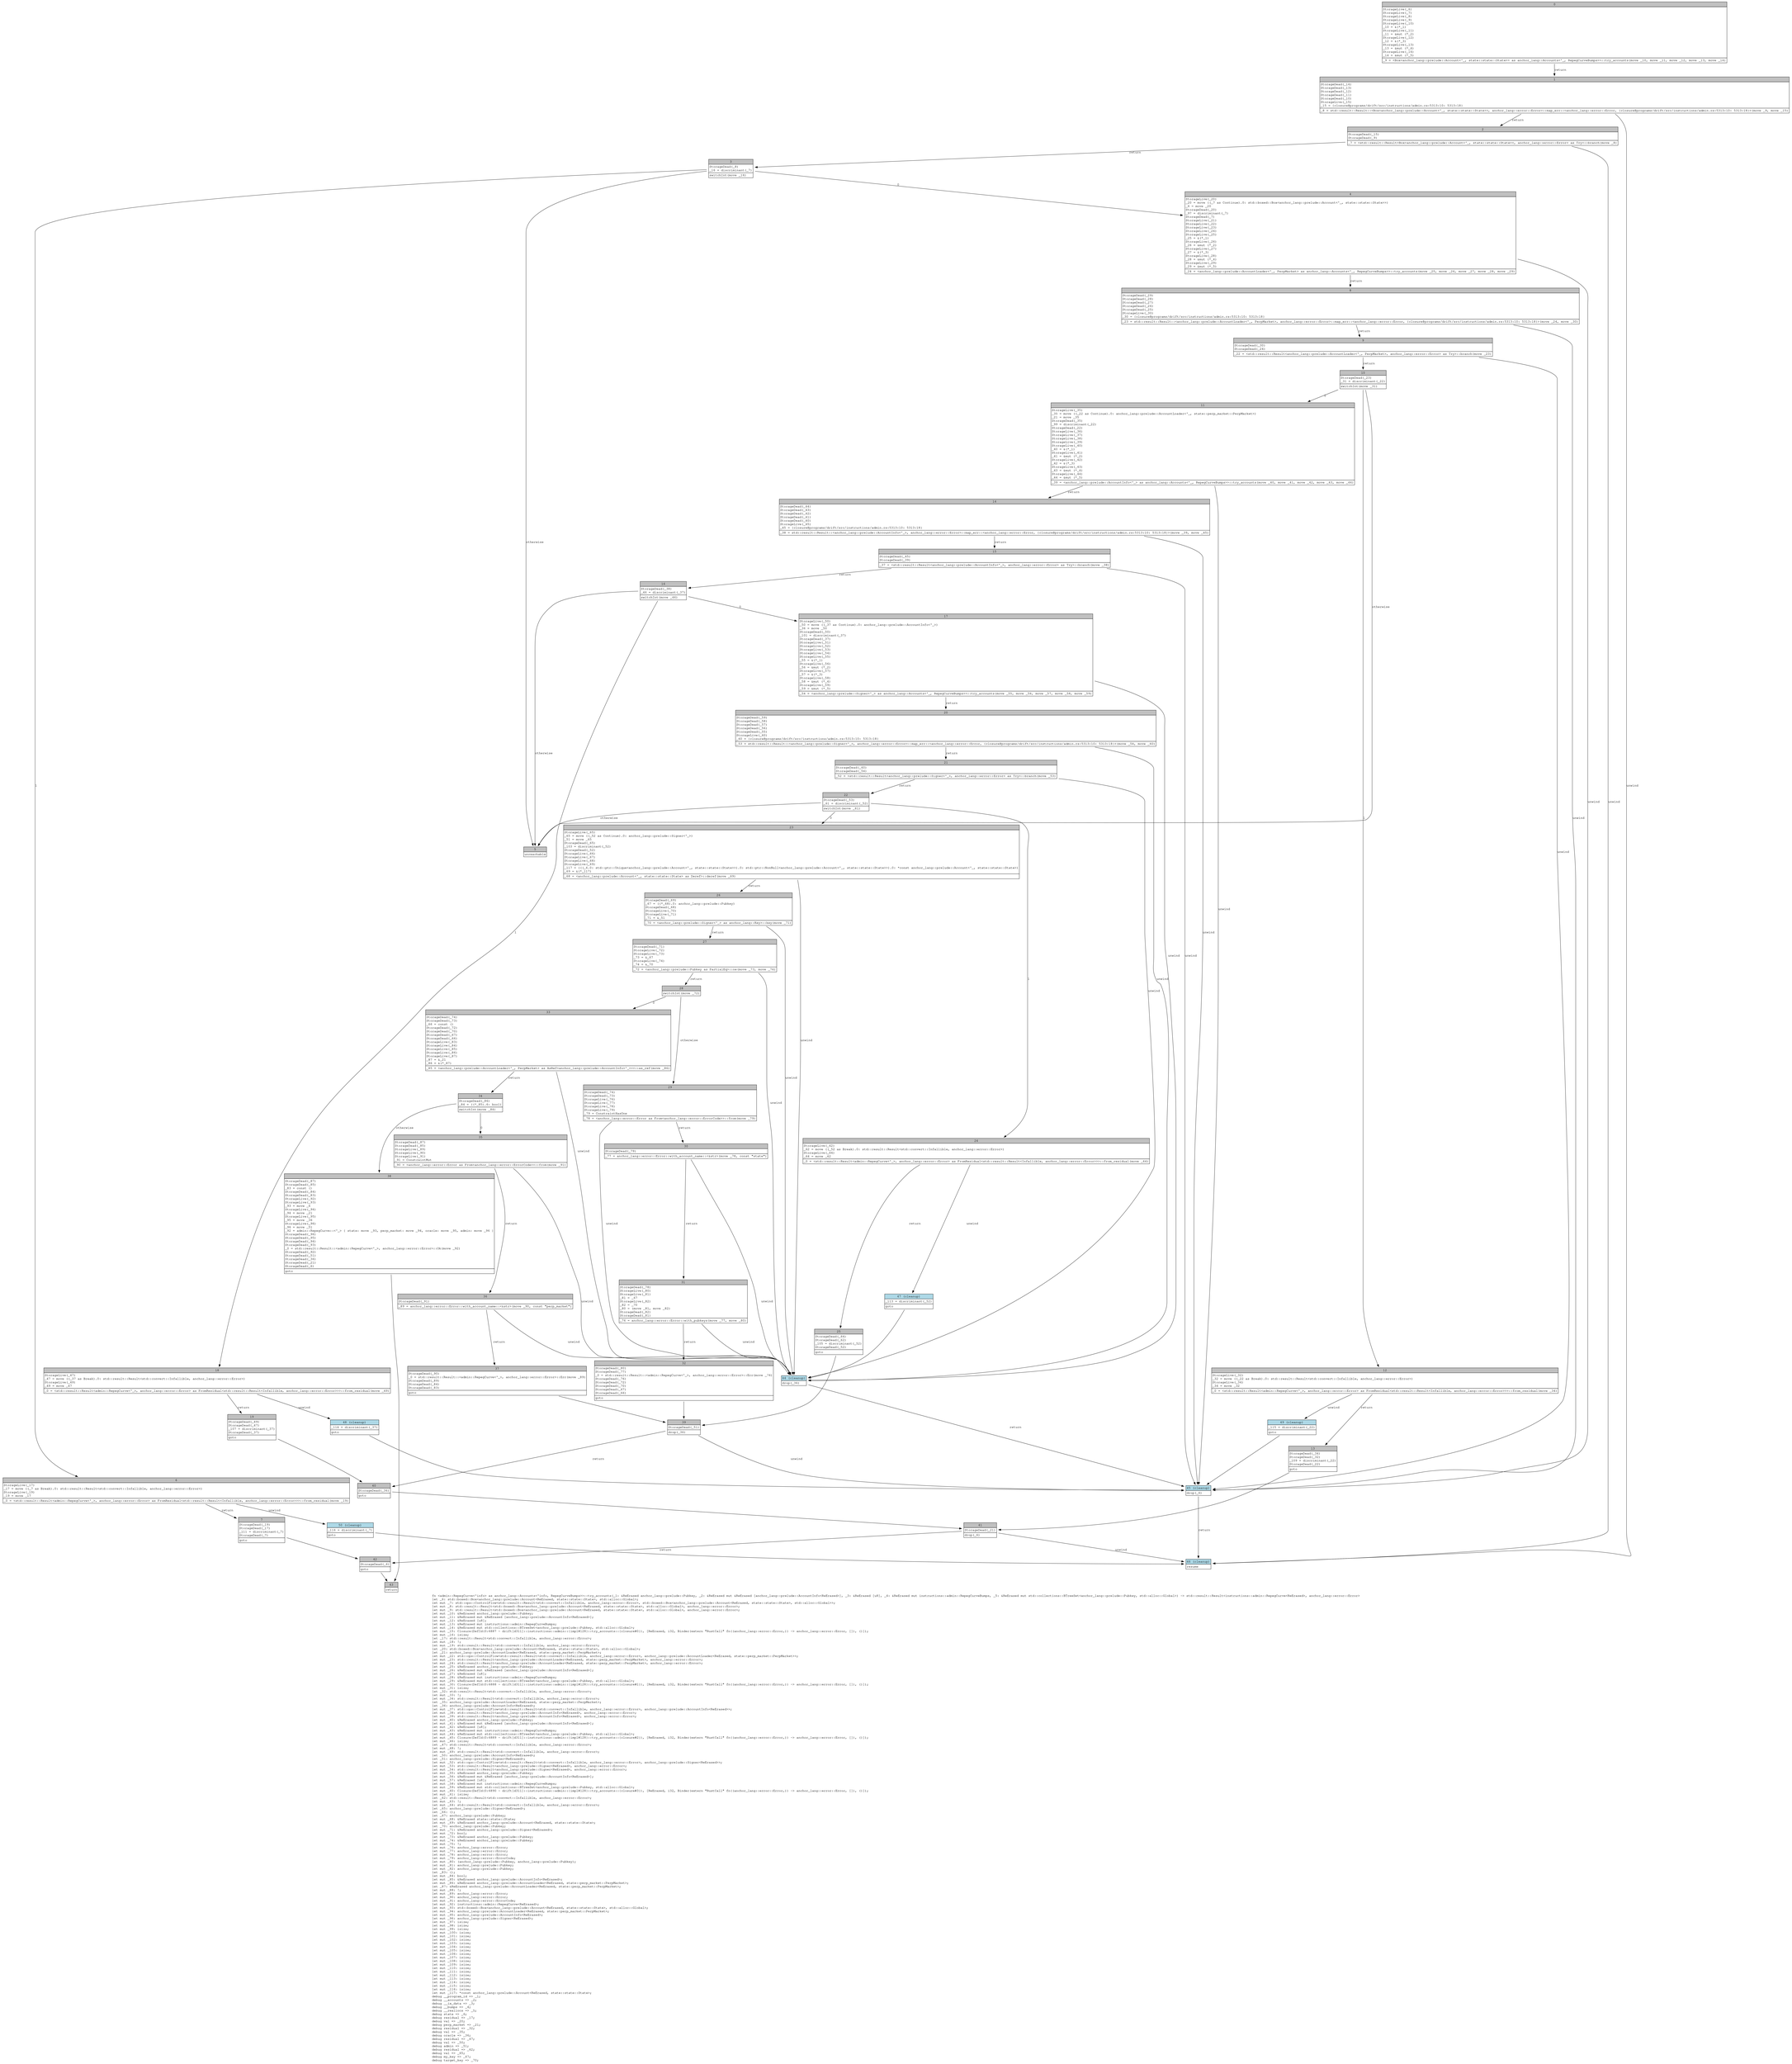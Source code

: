 digraph Mir_0_6886 {
    graph [fontname="Courier, monospace"];
    node [fontname="Courier, monospace"];
    edge [fontname="Courier, monospace"];
    label=<fn &lt;admin::RepegCurve&lt;'info&gt; as anchor_lang::Accounts&lt;'info, RepegCurveBumps&gt;&gt;::try_accounts(_1: &amp;ReErased anchor_lang::prelude::Pubkey, _2: &amp;ReErased mut &amp;ReErased [anchor_lang::prelude::AccountInfo&lt;ReErased&gt;], _3: &amp;ReErased [u8], _4: &amp;ReErased mut instructions::admin::RepegCurveBumps, _5: &amp;ReErased mut std::collections::BTreeSet&lt;anchor_lang::prelude::Pubkey, std::alloc::Global&gt;) -&gt; std::result::Result&lt;instructions::admin::RepegCurve&lt;ReErased&gt;, anchor_lang::error::Error&gt;<br align="left"/>let _6: std::boxed::Box&lt;anchor_lang::prelude::Account&lt;ReErased, state::state::State&gt;, std::alloc::Global&gt;;<br align="left"/>let mut _7: std::ops::ControlFlow&lt;std::result::Result&lt;std::convert::Infallible, anchor_lang::error::Error&gt;, std::boxed::Box&lt;anchor_lang::prelude::Account&lt;ReErased, state::state::State&gt;, std::alloc::Global&gt;&gt;;<br align="left"/>let mut _8: std::result::Result&lt;std::boxed::Box&lt;anchor_lang::prelude::Account&lt;ReErased, state::state::State&gt;, std::alloc::Global&gt;, anchor_lang::error::Error&gt;;<br align="left"/>let mut _9: std::result::Result&lt;std::boxed::Box&lt;anchor_lang::prelude::Account&lt;ReErased, state::state::State&gt;, std::alloc::Global&gt;, anchor_lang::error::Error&gt;;<br align="left"/>let mut _10: &amp;ReErased anchor_lang::prelude::Pubkey;<br align="left"/>let mut _11: &amp;ReErased mut &amp;ReErased [anchor_lang::prelude::AccountInfo&lt;ReErased&gt;];<br align="left"/>let mut _12: &amp;ReErased [u8];<br align="left"/>let mut _13: &amp;ReErased mut instructions::admin::RepegCurveBumps;<br align="left"/>let mut _14: &amp;ReErased mut std::collections::BTreeSet&lt;anchor_lang::prelude::Pubkey, std::alloc::Global&gt;;<br align="left"/>let mut _15: Closure(DefId(0:6887 ~ drift[d311]::instructions::admin::{impl#128}::try_accounts::{closure#0}), [ReErased, i32, Binder(extern &quot;RustCall&quot; fn((anchor_lang::error::Error,)) -&gt; anchor_lang::error::Error, []), ()]);<br align="left"/>let mut _16: isize;<br align="left"/>let _17: std::result::Result&lt;std::convert::Infallible, anchor_lang::error::Error&gt;;<br align="left"/>let mut _18: !;<br align="left"/>let mut _19: std::result::Result&lt;std::convert::Infallible, anchor_lang::error::Error&gt;;<br align="left"/>let _20: std::boxed::Box&lt;anchor_lang::prelude::Account&lt;ReErased, state::state::State&gt;, std::alloc::Global&gt;;<br align="left"/>let _21: anchor_lang::prelude::AccountLoader&lt;ReErased, state::perp_market::PerpMarket&gt;;<br align="left"/>let mut _22: std::ops::ControlFlow&lt;std::result::Result&lt;std::convert::Infallible, anchor_lang::error::Error&gt;, anchor_lang::prelude::AccountLoader&lt;ReErased, state::perp_market::PerpMarket&gt;&gt;;<br align="left"/>let mut _23: std::result::Result&lt;anchor_lang::prelude::AccountLoader&lt;ReErased, state::perp_market::PerpMarket&gt;, anchor_lang::error::Error&gt;;<br align="left"/>let mut _24: std::result::Result&lt;anchor_lang::prelude::AccountLoader&lt;ReErased, state::perp_market::PerpMarket&gt;, anchor_lang::error::Error&gt;;<br align="left"/>let mut _25: &amp;ReErased anchor_lang::prelude::Pubkey;<br align="left"/>let mut _26: &amp;ReErased mut &amp;ReErased [anchor_lang::prelude::AccountInfo&lt;ReErased&gt;];<br align="left"/>let mut _27: &amp;ReErased [u8];<br align="left"/>let mut _28: &amp;ReErased mut instructions::admin::RepegCurveBumps;<br align="left"/>let mut _29: &amp;ReErased mut std::collections::BTreeSet&lt;anchor_lang::prelude::Pubkey, std::alloc::Global&gt;;<br align="left"/>let mut _30: Closure(DefId(0:6888 ~ drift[d311]::instructions::admin::{impl#128}::try_accounts::{closure#1}), [ReErased, i32, Binder(extern &quot;RustCall&quot; fn((anchor_lang::error::Error,)) -&gt; anchor_lang::error::Error, []), ()]);<br align="left"/>let mut _31: isize;<br align="left"/>let _32: std::result::Result&lt;std::convert::Infallible, anchor_lang::error::Error&gt;;<br align="left"/>let mut _33: !;<br align="left"/>let mut _34: std::result::Result&lt;std::convert::Infallible, anchor_lang::error::Error&gt;;<br align="left"/>let _35: anchor_lang::prelude::AccountLoader&lt;ReErased, state::perp_market::PerpMarket&gt;;<br align="left"/>let _36: anchor_lang::prelude::AccountInfo&lt;ReErased&gt;;<br align="left"/>let mut _37: std::ops::ControlFlow&lt;std::result::Result&lt;std::convert::Infallible, anchor_lang::error::Error&gt;, anchor_lang::prelude::AccountInfo&lt;ReErased&gt;&gt;;<br align="left"/>let mut _38: std::result::Result&lt;anchor_lang::prelude::AccountInfo&lt;ReErased&gt;, anchor_lang::error::Error&gt;;<br align="left"/>let mut _39: std::result::Result&lt;anchor_lang::prelude::AccountInfo&lt;ReErased&gt;, anchor_lang::error::Error&gt;;<br align="left"/>let mut _40: &amp;ReErased anchor_lang::prelude::Pubkey;<br align="left"/>let mut _41: &amp;ReErased mut &amp;ReErased [anchor_lang::prelude::AccountInfo&lt;ReErased&gt;];<br align="left"/>let mut _42: &amp;ReErased [u8];<br align="left"/>let mut _43: &amp;ReErased mut instructions::admin::RepegCurveBumps;<br align="left"/>let mut _44: &amp;ReErased mut std::collections::BTreeSet&lt;anchor_lang::prelude::Pubkey, std::alloc::Global&gt;;<br align="left"/>let mut _45: Closure(DefId(0:6889 ~ drift[d311]::instructions::admin::{impl#128}::try_accounts::{closure#2}), [ReErased, i32, Binder(extern &quot;RustCall&quot; fn((anchor_lang::error::Error,)) -&gt; anchor_lang::error::Error, []), ()]);<br align="left"/>let mut _46: isize;<br align="left"/>let _47: std::result::Result&lt;std::convert::Infallible, anchor_lang::error::Error&gt;;<br align="left"/>let mut _48: !;<br align="left"/>let mut _49: std::result::Result&lt;std::convert::Infallible, anchor_lang::error::Error&gt;;<br align="left"/>let _50: anchor_lang::prelude::AccountInfo&lt;ReErased&gt;;<br align="left"/>let _51: anchor_lang::prelude::Signer&lt;ReErased&gt;;<br align="left"/>let mut _52: std::ops::ControlFlow&lt;std::result::Result&lt;std::convert::Infallible, anchor_lang::error::Error&gt;, anchor_lang::prelude::Signer&lt;ReErased&gt;&gt;;<br align="left"/>let mut _53: std::result::Result&lt;anchor_lang::prelude::Signer&lt;ReErased&gt;, anchor_lang::error::Error&gt;;<br align="left"/>let mut _54: std::result::Result&lt;anchor_lang::prelude::Signer&lt;ReErased&gt;, anchor_lang::error::Error&gt;;<br align="left"/>let mut _55: &amp;ReErased anchor_lang::prelude::Pubkey;<br align="left"/>let mut _56: &amp;ReErased mut &amp;ReErased [anchor_lang::prelude::AccountInfo&lt;ReErased&gt;];<br align="left"/>let mut _57: &amp;ReErased [u8];<br align="left"/>let mut _58: &amp;ReErased mut instructions::admin::RepegCurveBumps;<br align="left"/>let mut _59: &amp;ReErased mut std::collections::BTreeSet&lt;anchor_lang::prelude::Pubkey, std::alloc::Global&gt;;<br align="left"/>let mut _60: Closure(DefId(0:6890 ~ drift[d311]::instructions::admin::{impl#128}::try_accounts::{closure#3}), [ReErased, i32, Binder(extern &quot;RustCall&quot; fn((anchor_lang::error::Error,)) -&gt; anchor_lang::error::Error, []), ()]);<br align="left"/>let mut _61: isize;<br align="left"/>let _62: std::result::Result&lt;std::convert::Infallible, anchor_lang::error::Error&gt;;<br align="left"/>let mut _63: !;<br align="left"/>let mut _64: std::result::Result&lt;std::convert::Infallible, anchor_lang::error::Error&gt;;<br align="left"/>let _65: anchor_lang::prelude::Signer&lt;ReErased&gt;;<br align="left"/>let _66: ();<br align="left"/>let _67: anchor_lang::prelude::Pubkey;<br align="left"/>let mut _68: &amp;ReErased state::state::State;<br align="left"/>let mut _69: &amp;ReErased anchor_lang::prelude::Account&lt;ReErased, state::state::State&gt;;<br align="left"/>let _70: anchor_lang::prelude::Pubkey;<br align="left"/>let mut _71: &amp;ReErased anchor_lang::prelude::Signer&lt;ReErased&gt;;<br align="left"/>let mut _72: bool;<br align="left"/>let mut _73: &amp;ReErased anchor_lang::prelude::Pubkey;<br align="left"/>let mut _74: &amp;ReErased anchor_lang::prelude::Pubkey;<br align="left"/>let mut _75: !;<br align="left"/>let mut _76: anchor_lang::error::Error;<br align="left"/>let mut _77: anchor_lang::error::Error;<br align="left"/>let mut _78: anchor_lang::error::Error;<br align="left"/>let mut _79: anchor_lang::error::ErrorCode;<br align="left"/>let mut _80: (anchor_lang::prelude::Pubkey, anchor_lang::prelude::Pubkey);<br align="left"/>let mut _81: anchor_lang::prelude::Pubkey;<br align="left"/>let mut _82: anchor_lang::prelude::Pubkey;<br align="left"/>let _83: ();<br align="left"/>let mut _84: bool;<br align="left"/>let mut _85: &amp;ReErased anchor_lang::prelude::AccountInfo&lt;ReErased&gt;;<br align="left"/>let mut _86: &amp;ReErased anchor_lang::prelude::AccountLoader&lt;ReErased, state::perp_market::PerpMarket&gt;;<br align="left"/>let _87: &amp;ReErased anchor_lang::prelude::AccountLoader&lt;ReErased, state::perp_market::PerpMarket&gt;;<br align="left"/>let mut _88: !;<br align="left"/>let mut _89: anchor_lang::error::Error;<br align="left"/>let mut _90: anchor_lang::error::Error;<br align="left"/>let mut _91: anchor_lang::error::ErrorCode;<br align="left"/>let mut _92: instructions::admin::RepegCurve&lt;ReErased&gt;;<br align="left"/>let mut _93: std::boxed::Box&lt;anchor_lang::prelude::Account&lt;ReErased, state::state::State&gt;, std::alloc::Global&gt;;<br align="left"/>let mut _94: anchor_lang::prelude::AccountLoader&lt;ReErased, state::perp_market::PerpMarket&gt;;<br align="left"/>let mut _95: anchor_lang::prelude::AccountInfo&lt;ReErased&gt;;<br align="left"/>let mut _96: anchor_lang::prelude::Signer&lt;ReErased&gt;;<br align="left"/>let mut _97: isize;<br align="left"/>let mut _98: isize;<br align="left"/>let mut _99: isize;<br align="left"/>let mut _100: isize;<br align="left"/>let mut _101: isize;<br align="left"/>let mut _102: isize;<br align="left"/>let mut _103: isize;<br align="left"/>let mut _104: isize;<br align="left"/>let mut _105: isize;<br align="left"/>let mut _106: isize;<br align="left"/>let mut _107: isize;<br align="left"/>let mut _108: isize;<br align="left"/>let mut _109: isize;<br align="left"/>let mut _110: isize;<br align="left"/>let mut _111: isize;<br align="left"/>let mut _112: isize;<br align="left"/>let mut _113: isize;<br align="left"/>let mut _114: isize;<br align="left"/>let mut _115: isize;<br align="left"/>let mut _116: isize;<br align="left"/>let mut _117: *const anchor_lang::prelude::Account&lt;ReErased, state::state::State&gt;;<br align="left"/>debug __program_id =&gt; _1;<br align="left"/>debug __accounts =&gt; _2;<br align="left"/>debug __ix_data =&gt; _3;<br align="left"/>debug __bumps =&gt; _4;<br align="left"/>debug __reallocs =&gt; _5;<br align="left"/>debug state =&gt; _6;<br align="left"/>debug residual =&gt; _17;<br align="left"/>debug val =&gt; _20;<br align="left"/>debug perp_market =&gt; _21;<br align="left"/>debug residual =&gt; _32;<br align="left"/>debug val =&gt; _35;<br align="left"/>debug oracle =&gt; _36;<br align="left"/>debug residual =&gt; _47;<br align="left"/>debug val =&gt; _50;<br align="left"/>debug admin =&gt; _51;<br align="left"/>debug residual =&gt; _62;<br align="left"/>debug val =&gt; _65;<br align="left"/>debug my_key =&gt; _67;<br align="left"/>debug target_key =&gt; _70;<br align="left"/>>;
    bb0__0_6886 [shape="none", label=<<table border="0" cellborder="1" cellspacing="0"><tr><td bgcolor="gray" align="center" colspan="1">0</td></tr><tr><td align="left" balign="left">StorageLive(_6)<br/>StorageLive(_7)<br/>StorageLive(_8)<br/>StorageLive(_9)<br/>StorageLive(_10)<br/>_10 = &amp;(*_1)<br/>StorageLive(_11)<br/>_11 = &amp;mut (*_2)<br/>StorageLive(_12)<br/>_12 = &amp;(*_3)<br/>StorageLive(_13)<br/>_13 = &amp;mut (*_4)<br/>StorageLive(_14)<br/>_14 = &amp;mut (*_5)<br/></td></tr><tr><td align="left">_9 = &lt;Box&lt;anchor_lang::prelude::Account&lt;'_, state::state::State&gt;&gt; as anchor_lang::Accounts&lt;'_, RepegCurveBumps&gt;&gt;::try_accounts(move _10, move _11, move _12, move _13, move _14)</td></tr></table>>];
    bb1__0_6886 [shape="none", label=<<table border="0" cellborder="1" cellspacing="0"><tr><td bgcolor="gray" align="center" colspan="1">1</td></tr><tr><td align="left" balign="left">StorageDead(_14)<br/>StorageDead(_13)<br/>StorageDead(_12)<br/>StorageDead(_11)<br/>StorageDead(_10)<br/>StorageLive(_15)<br/>_15 = {closure@programs/drift/src/instructions/admin.rs:5313:10: 5313:18}<br/></td></tr><tr><td align="left">_8 = std::result::Result::&lt;Box&lt;anchor_lang::prelude::Account&lt;'_, state::state::State&gt;&gt;, anchor_lang::error::Error&gt;::map_err::&lt;anchor_lang::error::Error, {closure@programs/drift/src/instructions/admin.rs:5313:10: 5313:18}&gt;(move _9, move _15)</td></tr></table>>];
    bb2__0_6886 [shape="none", label=<<table border="0" cellborder="1" cellspacing="0"><tr><td bgcolor="gray" align="center" colspan="1">2</td></tr><tr><td align="left" balign="left">StorageDead(_15)<br/>StorageDead(_9)<br/></td></tr><tr><td align="left">_7 = &lt;std::result::Result&lt;Box&lt;anchor_lang::prelude::Account&lt;'_, state::state::State&gt;&gt;, anchor_lang::error::Error&gt; as Try&gt;::branch(move _8)</td></tr></table>>];
    bb3__0_6886 [shape="none", label=<<table border="0" cellborder="1" cellspacing="0"><tr><td bgcolor="gray" align="center" colspan="1">3</td></tr><tr><td align="left" balign="left">StorageDead(_8)<br/>_16 = discriminant(_7)<br/></td></tr><tr><td align="left">switchInt(move _16)</td></tr></table>>];
    bb4__0_6886 [shape="none", label=<<table border="0" cellborder="1" cellspacing="0"><tr><td bgcolor="gray" align="center" colspan="1">4</td></tr><tr><td align="left" balign="left">StorageLive(_20)<br/>_20 = move ((_7 as Continue).0: std::boxed::Box&lt;anchor_lang::prelude::Account&lt;'_, state::state::State&gt;&gt;)<br/>_6 = move _20<br/>StorageDead(_20)<br/>_97 = discriminant(_7)<br/>StorageDead(_7)<br/>StorageLive(_21)<br/>StorageLive(_22)<br/>StorageLive(_23)<br/>StorageLive(_24)<br/>StorageLive(_25)<br/>_25 = &amp;(*_1)<br/>StorageLive(_26)<br/>_26 = &amp;mut (*_2)<br/>StorageLive(_27)<br/>_27 = &amp;(*_3)<br/>StorageLive(_28)<br/>_28 = &amp;mut (*_4)<br/>StorageLive(_29)<br/>_29 = &amp;mut (*_5)<br/></td></tr><tr><td align="left">_24 = &lt;anchor_lang::prelude::AccountLoader&lt;'_, PerpMarket&gt; as anchor_lang::Accounts&lt;'_, RepegCurveBumps&gt;&gt;::try_accounts(move _25, move _26, move _27, move _28, move _29)</td></tr></table>>];
    bb5__0_6886 [shape="none", label=<<table border="0" cellborder="1" cellspacing="0"><tr><td bgcolor="gray" align="center" colspan="1">5</td></tr><tr><td align="left">unreachable</td></tr></table>>];
    bb6__0_6886 [shape="none", label=<<table border="0" cellborder="1" cellspacing="0"><tr><td bgcolor="gray" align="center" colspan="1">6</td></tr><tr><td align="left" balign="left">StorageLive(_17)<br/>_17 = move ((_7 as Break).0: std::result::Result&lt;std::convert::Infallible, anchor_lang::error::Error&gt;)<br/>StorageLive(_19)<br/>_19 = move _17<br/></td></tr><tr><td align="left">_0 = &lt;std::result::Result&lt;admin::RepegCurve&lt;'_&gt;, anchor_lang::error::Error&gt; as FromResidual&lt;std::result::Result&lt;Infallible, anchor_lang::error::Error&gt;&gt;&gt;::from_residual(move _19)</td></tr></table>>];
    bb7__0_6886 [shape="none", label=<<table border="0" cellborder="1" cellspacing="0"><tr><td bgcolor="gray" align="center" colspan="1">7</td></tr><tr><td align="left" balign="left">StorageDead(_19)<br/>StorageDead(_17)<br/>_111 = discriminant(_7)<br/>StorageDead(_7)<br/></td></tr><tr><td align="left">goto</td></tr></table>>];
    bb8__0_6886 [shape="none", label=<<table border="0" cellborder="1" cellspacing="0"><tr><td bgcolor="gray" align="center" colspan="1">8</td></tr><tr><td align="left" balign="left">StorageDead(_29)<br/>StorageDead(_28)<br/>StorageDead(_27)<br/>StorageDead(_26)<br/>StorageDead(_25)<br/>StorageLive(_30)<br/>_30 = {closure@programs/drift/src/instructions/admin.rs:5313:10: 5313:18}<br/></td></tr><tr><td align="left">_23 = std::result::Result::&lt;anchor_lang::prelude::AccountLoader&lt;'_, PerpMarket&gt;, anchor_lang::error::Error&gt;::map_err::&lt;anchor_lang::error::Error, {closure@programs/drift/src/instructions/admin.rs:5313:10: 5313:18}&gt;(move _24, move _30)</td></tr></table>>];
    bb9__0_6886 [shape="none", label=<<table border="0" cellborder="1" cellspacing="0"><tr><td bgcolor="gray" align="center" colspan="1">9</td></tr><tr><td align="left" balign="left">StorageDead(_30)<br/>StorageDead(_24)<br/></td></tr><tr><td align="left">_22 = &lt;std::result::Result&lt;anchor_lang::prelude::AccountLoader&lt;'_, PerpMarket&gt;, anchor_lang::error::Error&gt; as Try&gt;::branch(move _23)</td></tr></table>>];
    bb10__0_6886 [shape="none", label=<<table border="0" cellborder="1" cellspacing="0"><tr><td bgcolor="gray" align="center" colspan="1">10</td></tr><tr><td align="left" balign="left">StorageDead(_23)<br/>_31 = discriminant(_22)<br/></td></tr><tr><td align="left">switchInt(move _31)</td></tr></table>>];
    bb11__0_6886 [shape="none", label=<<table border="0" cellborder="1" cellspacing="0"><tr><td bgcolor="gray" align="center" colspan="1">11</td></tr><tr><td align="left" balign="left">StorageLive(_35)<br/>_35 = move ((_22 as Continue).0: anchor_lang::prelude::AccountLoader&lt;'_, state::perp_market::PerpMarket&gt;)<br/>_21 = move _35<br/>StorageDead(_35)<br/>_99 = discriminant(_22)<br/>StorageDead(_22)<br/>StorageLive(_36)<br/>StorageLive(_37)<br/>StorageLive(_38)<br/>StorageLive(_39)<br/>StorageLive(_40)<br/>_40 = &amp;(*_1)<br/>StorageLive(_41)<br/>_41 = &amp;mut (*_2)<br/>StorageLive(_42)<br/>_42 = &amp;(*_3)<br/>StorageLive(_43)<br/>_43 = &amp;mut (*_4)<br/>StorageLive(_44)<br/>_44 = &amp;mut (*_5)<br/></td></tr><tr><td align="left">_39 = &lt;anchor_lang::prelude::AccountInfo&lt;'_&gt; as anchor_lang::Accounts&lt;'_, RepegCurveBumps&gt;&gt;::try_accounts(move _40, move _41, move _42, move _43, move _44)</td></tr></table>>];
    bb12__0_6886 [shape="none", label=<<table border="0" cellborder="1" cellspacing="0"><tr><td bgcolor="gray" align="center" colspan="1">12</td></tr><tr><td align="left" balign="left">StorageLive(_32)<br/>_32 = move ((_22 as Break).0: std::result::Result&lt;std::convert::Infallible, anchor_lang::error::Error&gt;)<br/>StorageLive(_34)<br/>_34 = move _32<br/></td></tr><tr><td align="left">_0 = &lt;std::result::Result&lt;admin::RepegCurve&lt;'_&gt;, anchor_lang::error::Error&gt; as FromResidual&lt;std::result::Result&lt;Infallible, anchor_lang::error::Error&gt;&gt;&gt;::from_residual(move _34)</td></tr></table>>];
    bb13__0_6886 [shape="none", label=<<table border="0" cellborder="1" cellspacing="0"><tr><td bgcolor="gray" align="center" colspan="1">13</td></tr><tr><td align="left" balign="left">StorageDead(_34)<br/>StorageDead(_32)<br/>_109 = discriminant(_22)<br/>StorageDead(_22)<br/></td></tr><tr><td align="left">goto</td></tr></table>>];
    bb14__0_6886 [shape="none", label=<<table border="0" cellborder="1" cellspacing="0"><tr><td bgcolor="gray" align="center" colspan="1">14</td></tr><tr><td align="left" balign="left">StorageDead(_44)<br/>StorageDead(_43)<br/>StorageDead(_42)<br/>StorageDead(_41)<br/>StorageDead(_40)<br/>StorageLive(_45)<br/>_45 = {closure@programs/drift/src/instructions/admin.rs:5313:10: 5313:18}<br/></td></tr><tr><td align="left">_38 = std::result::Result::&lt;anchor_lang::prelude::AccountInfo&lt;'_&gt;, anchor_lang::error::Error&gt;::map_err::&lt;anchor_lang::error::Error, {closure@programs/drift/src/instructions/admin.rs:5313:10: 5313:18}&gt;(move _39, move _45)</td></tr></table>>];
    bb15__0_6886 [shape="none", label=<<table border="0" cellborder="1" cellspacing="0"><tr><td bgcolor="gray" align="center" colspan="1">15</td></tr><tr><td align="left" balign="left">StorageDead(_45)<br/>StorageDead(_39)<br/></td></tr><tr><td align="left">_37 = &lt;std::result::Result&lt;anchor_lang::prelude::AccountInfo&lt;'_&gt;, anchor_lang::error::Error&gt; as Try&gt;::branch(move _38)</td></tr></table>>];
    bb16__0_6886 [shape="none", label=<<table border="0" cellborder="1" cellspacing="0"><tr><td bgcolor="gray" align="center" colspan="1">16</td></tr><tr><td align="left" balign="left">StorageDead(_38)<br/>_46 = discriminant(_37)<br/></td></tr><tr><td align="left">switchInt(move _46)</td></tr></table>>];
    bb17__0_6886 [shape="none", label=<<table border="0" cellborder="1" cellspacing="0"><tr><td bgcolor="gray" align="center" colspan="1">17</td></tr><tr><td align="left" balign="left">StorageLive(_50)<br/>_50 = move ((_37 as Continue).0: anchor_lang::prelude::AccountInfo&lt;'_&gt;)<br/>_36 = move _50<br/>StorageDead(_50)<br/>_101 = discriminant(_37)<br/>StorageDead(_37)<br/>StorageLive(_51)<br/>StorageLive(_52)<br/>StorageLive(_53)<br/>StorageLive(_54)<br/>StorageLive(_55)<br/>_55 = &amp;(*_1)<br/>StorageLive(_56)<br/>_56 = &amp;mut (*_2)<br/>StorageLive(_57)<br/>_57 = &amp;(*_3)<br/>StorageLive(_58)<br/>_58 = &amp;mut (*_4)<br/>StorageLive(_59)<br/>_59 = &amp;mut (*_5)<br/></td></tr><tr><td align="left">_54 = &lt;anchor_lang::prelude::Signer&lt;'_&gt; as anchor_lang::Accounts&lt;'_, RepegCurveBumps&gt;&gt;::try_accounts(move _55, move _56, move _57, move _58, move _59)</td></tr></table>>];
    bb18__0_6886 [shape="none", label=<<table border="0" cellborder="1" cellspacing="0"><tr><td bgcolor="gray" align="center" colspan="1">18</td></tr><tr><td align="left" balign="left">StorageLive(_47)<br/>_47 = move ((_37 as Break).0: std::result::Result&lt;std::convert::Infallible, anchor_lang::error::Error&gt;)<br/>StorageLive(_49)<br/>_49 = move _47<br/></td></tr><tr><td align="left">_0 = &lt;std::result::Result&lt;admin::RepegCurve&lt;'_&gt;, anchor_lang::error::Error&gt; as FromResidual&lt;std::result::Result&lt;Infallible, anchor_lang::error::Error&gt;&gt;&gt;::from_residual(move _49)</td></tr></table>>];
    bb19__0_6886 [shape="none", label=<<table border="0" cellborder="1" cellspacing="0"><tr><td bgcolor="gray" align="center" colspan="1">19</td></tr><tr><td align="left" balign="left">StorageDead(_49)<br/>StorageDead(_47)<br/>_107 = discriminant(_37)<br/>StorageDead(_37)<br/></td></tr><tr><td align="left">goto</td></tr></table>>];
    bb20__0_6886 [shape="none", label=<<table border="0" cellborder="1" cellspacing="0"><tr><td bgcolor="gray" align="center" colspan="1">20</td></tr><tr><td align="left" balign="left">StorageDead(_59)<br/>StorageDead(_58)<br/>StorageDead(_57)<br/>StorageDead(_56)<br/>StorageDead(_55)<br/>StorageLive(_60)<br/>_60 = {closure@programs/drift/src/instructions/admin.rs:5313:10: 5313:18}<br/></td></tr><tr><td align="left">_53 = std::result::Result::&lt;anchor_lang::prelude::Signer&lt;'_&gt;, anchor_lang::error::Error&gt;::map_err::&lt;anchor_lang::error::Error, {closure@programs/drift/src/instructions/admin.rs:5313:10: 5313:18}&gt;(move _54, move _60)</td></tr></table>>];
    bb21__0_6886 [shape="none", label=<<table border="0" cellborder="1" cellspacing="0"><tr><td bgcolor="gray" align="center" colspan="1">21</td></tr><tr><td align="left" balign="left">StorageDead(_60)<br/>StorageDead(_54)<br/></td></tr><tr><td align="left">_52 = &lt;std::result::Result&lt;anchor_lang::prelude::Signer&lt;'_&gt;, anchor_lang::error::Error&gt; as Try&gt;::branch(move _53)</td></tr></table>>];
    bb22__0_6886 [shape="none", label=<<table border="0" cellborder="1" cellspacing="0"><tr><td bgcolor="gray" align="center" colspan="1">22</td></tr><tr><td align="left" balign="left">StorageDead(_53)<br/>_61 = discriminant(_52)<br/></td></tr><tr><td align="left">switchInt(move _61)</td></tr></table>>];
    bb23__0_6886 [shape="none", label=<<table border="0" cellborder="1" cellspacing="0"><tr><td bgcolor="gray" align="center" colspan="1">23</td></tr><tr><td align="left" balign="left">StorageLive(_65)<br/>_65 = move ((_52 as Continue).0: anchor_lang::prelude::Signer&lt;'_&gt;)<br/>_51 = move _65<br/>StorageDead(_65)<br/>_103 = discriminant(_52)<br/>StorageDead(_52)<br/>StorageLive(_66)<br/>StorageLive(_67)<br/>StorageLive(_68)<br/>StorageLive(_69)<br/>_117 = (((_6.0: std::ptr::Unique&lt;anchor_lang::prelude::Account&lt;'_, state::state::State&gt;&gt;).0: std::ptr::NonNull&lt;anchor_lang::prelude::Account&lt;'_, state::state::State&gt;&gt;).0: *const anchor_lang::prelude::Account&lt;'_, state::state::State&gt;)<br/>_69 = &amp;(*_117)<br/></td></tr><tr><td align="left">_68 = &lt;anchor_lang::prelude::Account&lt;'_, state::state::State&gt; as Deref&gt;::deref(move _69)</td></tr></table>>];
    bb24__0_6886 [shape="none", label=<<table border="0" cellborder="1" cellspacing="0"><tr><td bgcolor="gray" align="center" colspan="1">24</td></tr><tr><td align="left" balign="left">StorageLive(_62)<br/>_62 = move ((_52 as Break).0: std::result::Result&lt;std::convert::Infallible, anchor_lang::error::Error&gt;)<br/>StorageLive(_64)<br/>_64 = move _62<br/></td></tr><tr><td align="left">_0 = &lt;std::result::Result&lt;admin::RepegCurve&lt;'_&gt;, anchor_lang::error::Error&gt; as FromResidual&lt;std::result::Result&lt;Infallible, anchor_lang::error::Error&gt;&gt;&gt;::from_residual(move _64)</td></tr></table>>];
    bb25__0_6886 [shape="none", label=<<table border="0" cellborder="1" cellspacing="0"><tr><td bgcolor="gray" align="center" colspan="1">25</td></tr><tr><td align="left" balign="left">StorageDead(_64)<br/>StorageDead(_62)<br/>_105 = discriminant(_52)<br/>StorageDead(_52)<br/></td></tr><tr><td align="left">goto</td></tr></table>>];
    bb26__0_6886 [shape="none", label=<<table border="0" cellborder="1" cellspacing="0"><tr><td bgcolor="gray" align="center" colspan="1">26</td></tr><tr><td align="left" balign="left">StorageDead(_69)<br/>_67 = ((*_68).0: anchor_lang::prelude::Pubkey)<br/>StorageDead(_68)<br/>StorageLive(_70)<br/>StorageLive(_71)<br/>_71 = &amp;_51<br/></td></tr><tr><td align="left">_70 = &lt;anchor_lang::prelude::Signer&lt;'_&gt; as anchor_lang::Key&gt;::key(move _71)</td></tr></table>>];
    bb27__0_6886 [shape="none", label=<<table border="0" cellborder="1" cellspacing="0"><tr><td bgcolor="gray" align="center" colspan="1">27</td></tr><tr><td align="left" balign="left">StorageDead(_71)<br/>StorageLive(_72)<br/>StorageLive(_73)<br/>_73 = &amp;_67<br/>StorageLive(_74)<br/>_74 = &amp;_70<br/></td></tr><tr><td align="left">_72 = &lt;anchor_lang::prelude::Pubkey as PartialEq&gt;::ne(move _73, move _74)</td></tr></table>>];
    bb28__0_6886 [shape="none", label=<<table border="0" cellborder="1" cellspacing="0"><tr><td bgcolor="gray" align="center" colspan="1">28</td></tr><tr><td align="left">switchInt(move _72)</td></tr></table>>];
    bb29__0_6886 [shape="none", label=<<table border="0" cellborder="1" cellspacing="0"><tr><td bgcolor="gray" align="center" colspan="1">29</td></tr><tr><td align="left" balign="left">StorageDead(_74)<br/>StorageDead(_73)<br/>StorageLive(_76)<br/>StorageLive(_77)<br/>StorageLive(_78)<br/>StorageLive(_79)<br/>_79 = ConstraintHasOne<br/></td></tr><tr><td align="left">_78 = &lt;anchor_lang::error::Error as From&lt;anchor_lang::error::ErrorCode&gt;&gt;::from(move _79)</td></tr></table>>];
    bb30__0_6886 [shape="none", label=<<table border="0" cellborder="1" cellspacing="0"><tr><td bgcolor="gray" align="center" colspan="1">30</td></tr><tr><td align="left" balign="left">StorageDead(_79)<br/></td></tr><tr><td align="left">_77 = anchor_lang::error::Error::with_account_name::&lt;&amp;str&gt;(move _78, const &quot;state&quot;)</td></tr></table>>];
    bb31__0_6886 [shape="none", label=<<table border="0" cellborder="1" cellspacing="0"><tr><td bgcolor="gray" align="center" colspan="1">31</td></tr><tr><td align="left" balign="left">StorageDead(_78)<br/>StorageLive(_80)<br/>StorageLive(_81)<br/>_81 = _67<br/>StorageLive(_82)<br/>_82 = _70<br/>_80 = (move _81, move _82)<br/>StorageDead(_82)<br/>StorageDead(_81)<br/></td></tr><tr><td align="left">_76 = anchor_lang::error::Error::with_pubkeys(move _77, move _80)</td></tr></table>>];
    bb32__0_6886 [shape="none", label=<<table border="0" cellborder="1" cellspacing="0"><tr><td bgcolor="gray" align="center" colspan="1">32</td></tr><tr><td align="left" balign="left">StorageDead(_80)<br/>StorageDead(_77)<br/>_0 = std::result::Result::&lt;admin::RepegCurve&lt;'_&gt;, anchor_lang::error::Error&gt;::Err(move _76)<br/>StorageDead(_76)<br/>StorageDead(_72)<br/>StorageDead(_70)<br/>StorageDead(_67)<br/>StorageDead(_66)<br/></td></tr><tr><td align="left">goto</td></tr></table>>];
    bb33__0_6886 [shape="none", label=<<table border="0" cellborder="1" cellspacing="0"><tr><td bgcolor="gray" align="center" colspan="1">33</td></tr><tr><td align="left" balign="left">StorageDead(_74)<br/>StorageDead(_73)<br/>_66 = const ()<br/>StorageDead(_72)<br/>StorageDead(_70)<br/>StorageDead(_67)<br/>StorageDead(_66)<br/>StorageLive(_83)<br/>StorageLive(_84)<br/>StorageLive(_85)<br/>StorageLive(_86)<br/>StorageLive(_87)<br/>_87 = &amp;_21<br/>_86 = &amp;(*_87)<br/></td></tr><tr><td align="left">_85 = &lt;anchor_lang::prelude::AccountLoader&lt;'_, PerpMarket&gt; as AsRef&lt;anchor_lang::prelude::AccountInfo&lt;'_&gt;&gt;&gt;::as_ref(move _86)</td></tr></table>>];
    bb34__0_6886 [shape="none", label=<<table border="0" cellborder="1" cellspacing="0"><tr><td bgcolor="gray" align="center" colspan="1">34</td></tr><tr><td align="left" balign="left">StorageDead(_86)<br/>_84 = ((*_85).6: bool)<br/></td></tr><tr><td align="left">switchInt(move _84)</td></tr></table>>];
    bb35__0_6886 [shape="none", label=<<table border="0" cellborder="1" cellspacing="0"><tr><td bgcolor="gray" align="center" colspan="1">35</td></tr><tr><td align="left" balign="left">StorageDead(_87)<br/>StorageDead(_85)<br/>StorageLive(_89)<br/>StorageLive(_90)<br/>StorageLive(_91)<br/>_91 = ConstraintMut<br/></td></tr><tr><td align="left">_90 = &lt;anchor_lang::error::Error as From&lt;anchor_lang::error::ErrorCode&gt;&gt;::from(move _91)</td></tr></table>>];
    bb36__0_6886 [shape="none", label=<<table border="0" cellborder="1" cellspacing="0"><tr><td bgcolor="gray" align="center" colspan="1">36</td></tr><tr><td align="left" balign="left">StorageDead(_91)<br/></td></tr><tr><td align="left">_89 = anchor_lang::error::Error::with_account_name::&lt;&amp;str&gt;(move _90, const &quot;perp_market&quot;)</td></tr></table>>];
    bb37__0_6886 [shape="none", label=<<table border="0" cellborder="1" cellspacing="0"><tr><td bgcolor="gray" align="center" colspan="1">37</td></tr><tr><td align="left" balign="left">StorageDead(_90)<br/>_0 = std::result::Result::&lt;admin::RepegCurve&lt;'_&gt;, anchor_lang::error::Error&gt;::Err(move _89)<br/>StorageDead(_89)<br/>StorageDead(_84)<br/>StorageDead(_83)<br/></td></tr><tr><td align="left">goto</td></tr></table>>];
    bb38__0_6886 [shape="none", label=<<table border="0" cellborder="1" cellspacing="0"><tr><td bgcolor="gray" align="center" colspan="1">38</td></tr><tr><td align="left" balign="left">StorageDead(_87)<br/>StorageDead(_85)<br/>_83 = const ()<br/>StorageDead(_84)<br/>StorageDead(_83)<br/>StorageLive(_92)<br/>StorageLive(_93)<br/>_93 = move _6<br/>StorageLive(_94)<br/>_94 = move _21<br/>StorageLive(_95)<br/>_95 = move _36<br/>StorageLive(_96)<br/>_96 = move _51<br/>_92 = admin::RepegCurve::&lt;'_&gt; { state: move _93, perp_market: move _94, oracle: move _95, admin: move _96 }<br/>StorageDead(_96)<br/>StorageDead(_95)<br/>StorageDead(_94)<br/>StorageDead(_93)<br/>_0 = std::result::Result::&lt;admin::RepegCurve&lt;'_&gt;, anchor_lang::error::Error&gt;::Ok(move _92)<br/>StorageDead(_92)<br/>StorageDead(_51)<br/>StorageDead(_36)<br/>StorageDead(_21)<br/>StorageDead(_6)<br/></td></tr><tr><td align="left">goto</td></tr></table>>];
    bb39__0_6886 [shape="none", label=<<table border="0" cellborder="1" cellspacing="0"><tr><td bgcolor="gray" align="center" colspan="1">39</td></tr><tr><td align="left" balign="left">StorageDead(_51)<br/></td></tr><tr><td align="left">drop(_36)</td></tr></table>>];
    bb40__0_6886 [shape="none", label=<<table border="0" cellborder="1" cellspacing="0"><tr><td bgcolor="gray" align="center" colspan="1">40</td></tr><tr><td align="left" balign="left">StorageDead(_36)<br/></td></tr><tr><td align="left">goto</td></tr></table>>];
    bb41__0_6886 [shape="none", label=<<table border="0" cellborder="1" cellspacing="0"><tr><td bgcolor="gray" align="center" colspan="1">41</td></tr><tr><td align="left" balign="left">StorageDead(_21)<br/></td></tr><tr><td align="left">drop(_6)</td></tr></table>>];
    bb42__0_6886 [shape="none", label=<<table border="0" cellborder="1" cellspacing="0"><tr><td bgcolor="gray" align="center" colspan="1">42</td></tr><tr><td align="left" balign="left">StorageDead(_6)<br/></td></tr><tr><td align="left">goto</td></tr></table>>];
    bb43__0_6886 [shape="none", label=<<table border="0" cellborder="1" cellspacing="0"><tr><td bgcolor="gray" align="center" colspan="1">43</td></tr><tr><td align="left">return</td></tr></table>>];
    bb44__0_6886 [shape="none", label=<<table border="0" cellborder="1" cellspacing="0"><tr><td bgcolor="lightblue" align="center" colspan="1">44 (cleanup)</td></tr><tr><td align="left">drop(_36)</td></tr></table>>];
    bb45__0_6886 [shape="none", label=<<table border="0" cellborder="1" cellspacing="0"><tr><td bgcolor="lightblue" align="center" colspan="1">45 (cleanup)</td></tr><tr><td align="left">drop(_6)</td></tr></table>>];
    bb46__0_6886 [shape="none", label=<<table border="0" cellborder="1" cellspacing="0"><tr><td bgcolor="lightblue" align="center" colspan="1">46 (cleanup)</td></tr><tr><td align="left">resume</td></tr></table>>];
    bb47__0_6886 [shape="none", label=<<table border="0" cellborder="1" cellspacing="0"><tr><td bgcolor="lightblue" align="center" colspan="1">47 (cleanup)</td></tr><tr><td align="left" balign="left">_113 = discriminant(_52)<br/></td></tr><tr><td align="left">goto</td></tr></table>>];
    bb48__0_6886 [shape="none", label=<<table border="0" cellborder="1" cellspacing="0"><tr><td bgcolor="lightblue" align="center" colspan="1">48 (cleanup)</td></tr><tr><td align="left" balign="left">_114 = discriminant(_37)<br/></td></tr><tr><td align="left">goto</td></tr></table>>];
    bb49__0_6886 [shape="none", label=<<table border="0" cellborder="1" cellspacing="0"><tr><td bgcolor="lightblue" align="center" colspan="1">49 (cleanup)</td></tr><tr><td align="left" balign="left">_115 = discriminant(_22)<br/></td></tr><tr><td align="left">goto</td></tr></table>>];
    bb50__0_6886 [shape="none", label=<<table border="0" cellborder="1" cellspacing="0"><tr><td bgcolor="lightblue" align="center" colspan="1">50 (cleanup)</td></tr><tr><td align="left" balign="left">_116 = discriminant(_7)<br/></td></tr><tr><td align="left">goto</td></tr></table>>];
    bb0__0_6886 -> bb1__0_6886 [label="return"];
    bb1__0_6886 -> bb2__0_6886 [label="return"];
    bb1__0_6886 -> bb46__0_6886 [label="unwind"];
    bb2__0_6886 -> bb3__0_6886 [label="return"];
    bb2__0_6886 -> bb46__0_6886 [label="unwind"];
    bb3__0_6886 -> bb4__0_6886 [label="0"];
    bb3__0_6886 -> bb6__0_6886 [label="1"];
    bb3__0_6886 -> bb5__0_6886 [label="otherwise"];
    bb4__0_6886 -> bb8__0_6886 [label="return"];
    bb4__0_6886 -> bb45__0_6886 [label="unwind"];
    bb6__0_6886 -> bb7__0_6886 [label="return"];
    bb6__0_6886 -> bb50__0_6886 [label="unwind"];
    bb7__0_6886 -> bb42__0_6886 [label=""];
    bb8__0_6886 -> bb9__0_6886 [label="return"];
    bb8__0_6886 -> bb45__0_6886 [label="unwind"];
    bb9__0_6886 -> bb10__0_6886 [label="return"];
    bb9__0_6886 -> bb45__0_6886 [label="unwind"];
    bb10__0_6886 -> bb11__0_6886 [label="0"];
    bb10__0_6886 -> bb12__0_6886 [label="1"];
    bb10__0_6886 -> bb5__0_6886 [label="otherwise"];
    bb11__0_6886 -> bb14__0_6886 [label="return"];
    bb11__0_6886 -> bb45__0_6886 [label="unwind"];
    bb12__0_6886 -> bb13__0_6886 [label="return"];
    bb12__0_6886 -> bb49__0_6886 [label="unwind"];
    bb13__0_6886 -> bb41__0_6886 [label=""];
    bb14__0_6886 -> bb15__0_6886 [label="return"];
    bb14__0_6886 -> bb45__0_6886 [label="unwind"];
    bb15__0_6886 -> bb16__0_6886 [label="return"];
    bb15__0_6886 -> bb45__0_6886 [label="unwind"];
    bb16__0_6886 -> bb17__0_6886 [label="0"];
    bb16__0_6886 -> bb18__0_6886 [label="1"];
    bb16__0_6886 -> bb5__0_6886 [label="otherwise"];
    bb17__0_6886 -> bb20__0_6886 [label="return"];
    bb17__0_6886 -> bb44__0_6886 [label="unwind"];
    bb18__0_6886 -> bb19__0_6886 [label="return"];
    bb18__0_6886 -> bb48__0_6886 [label="unwind"];
    bb19__0_6886 -> bb40__0_6886 [label=""];
    bb20__0_6886 -> bb21__0_6886 [label="return"];
    bb20__0_6886 -> bb44__0_6886 [label="unwind"];
    bb21__0_6886 -> bb22__0_6886 [label="return"];
    bb21__0_6886 -> bb44__0_6886 [label="unwind"];
    bb22__0_6886 -> bb23__0_6886 [label="0"];
    bb22__0_6886 -> bb24__0_6886 [label="1"];
    bb22__0_6886 -> bb5__0_6886 [label="otherwise"];
    bb23__0_6886 -> bb26__0_6886 [label="return"];
    bb23__0_6886 -> bb44__0_6886 [label="unwind"];
    bb24__0_6886 -> bb25__0_6886 [label="return"];
    bb24__0_6886 -> bb47__0_6886 [label="unwind"];
    bb25__0_6886 -> bb39__0_6886 [label=""];
    bb26__0_6886 -> bb27__0_6886 [label="return"];
    bb26__0_6886 -> bb44__0_6886 [label="unwind"];
    bb27__0_6886 -> bb28__0_6886 [label="return"];
    bb27__0_6886 -> bb44__0_6886 [label="unwind"];
    bb28__0_6886 -> bb33__0_6886 [label="0"];
    bb28__0_6886 -> bb29__0_6886 [label="otherwise"];
    bb29__0_6886 -> bb30__0_6886 [label="return"];
    bb29__0_6886 -> bb44__0_6886 [label="unwind"];
    bb30__0_6886 -> bb31__0_6886 [label="return"];
    bb30__0_6886 -> bb44__0_6886 [label="unwind"];
    bb31__0_6886 -> bb32__0_6886 [label="return"];
    bb31__0_6886 -> bb44__0_6886 [label="unwind"];
    bb32__0_6886 -> bb39__0_6886 [label=""];
    bb33__0_6886 -> bb34__0_6886 [label="return"];
    bb33__0_6886 -> bb44__0_6886 [label="unwind"];
    bb34__0_6886 -> bb35__0_6886 [label="0"];
    bb34__0_6886 -> bb38__0_6886 [label="otherwise"];
    bb35__0_6886 -> bb36__0_6886 [label="return"];
    bb35__0_6886 -> bb44__0_6886 [label="unwind"];
    bb36__0_6886 -> bb37__0_6886 [label="return"];
    bb36__0_6886 -> bb44__0_6886 [label="unwind"];
    bb37__0_6886 -> bb39__0_6886 [label=""];
    bb38__0_6886 -> bb43__0_6886 [label=""];
    bb39__0_6886 -> bb40__0_6886 [label="return"];
    bb39__0_6886 -> bb45__0_6886 [label="unwind"];
    bb40__0_6886 -> bb41__0_6886 [label=""];
    bb41__0_6886 -> bb42__0_6886 [label="return"];
    bb41__0_6886 -> bb46__0_6886 [label="unwind"];
    bb42__0_6886 -> bb43__0_6886 [label=""];
    bb44__0_6886 -> bb45__0_6886 [label="return"];
    bb45__0_6886 -> bb46__0_6886 [label="return"];
    bb47__0_6886 -> bb44__0_6886 [label=""];
    bb48__0_6886 -> bb45__0_6886 [label=""];
    bb49__0_6886 -> bb45__0_6886 [label=""];
    bb50__0_6886 -> bb46__0_6886 [label=""];
}
